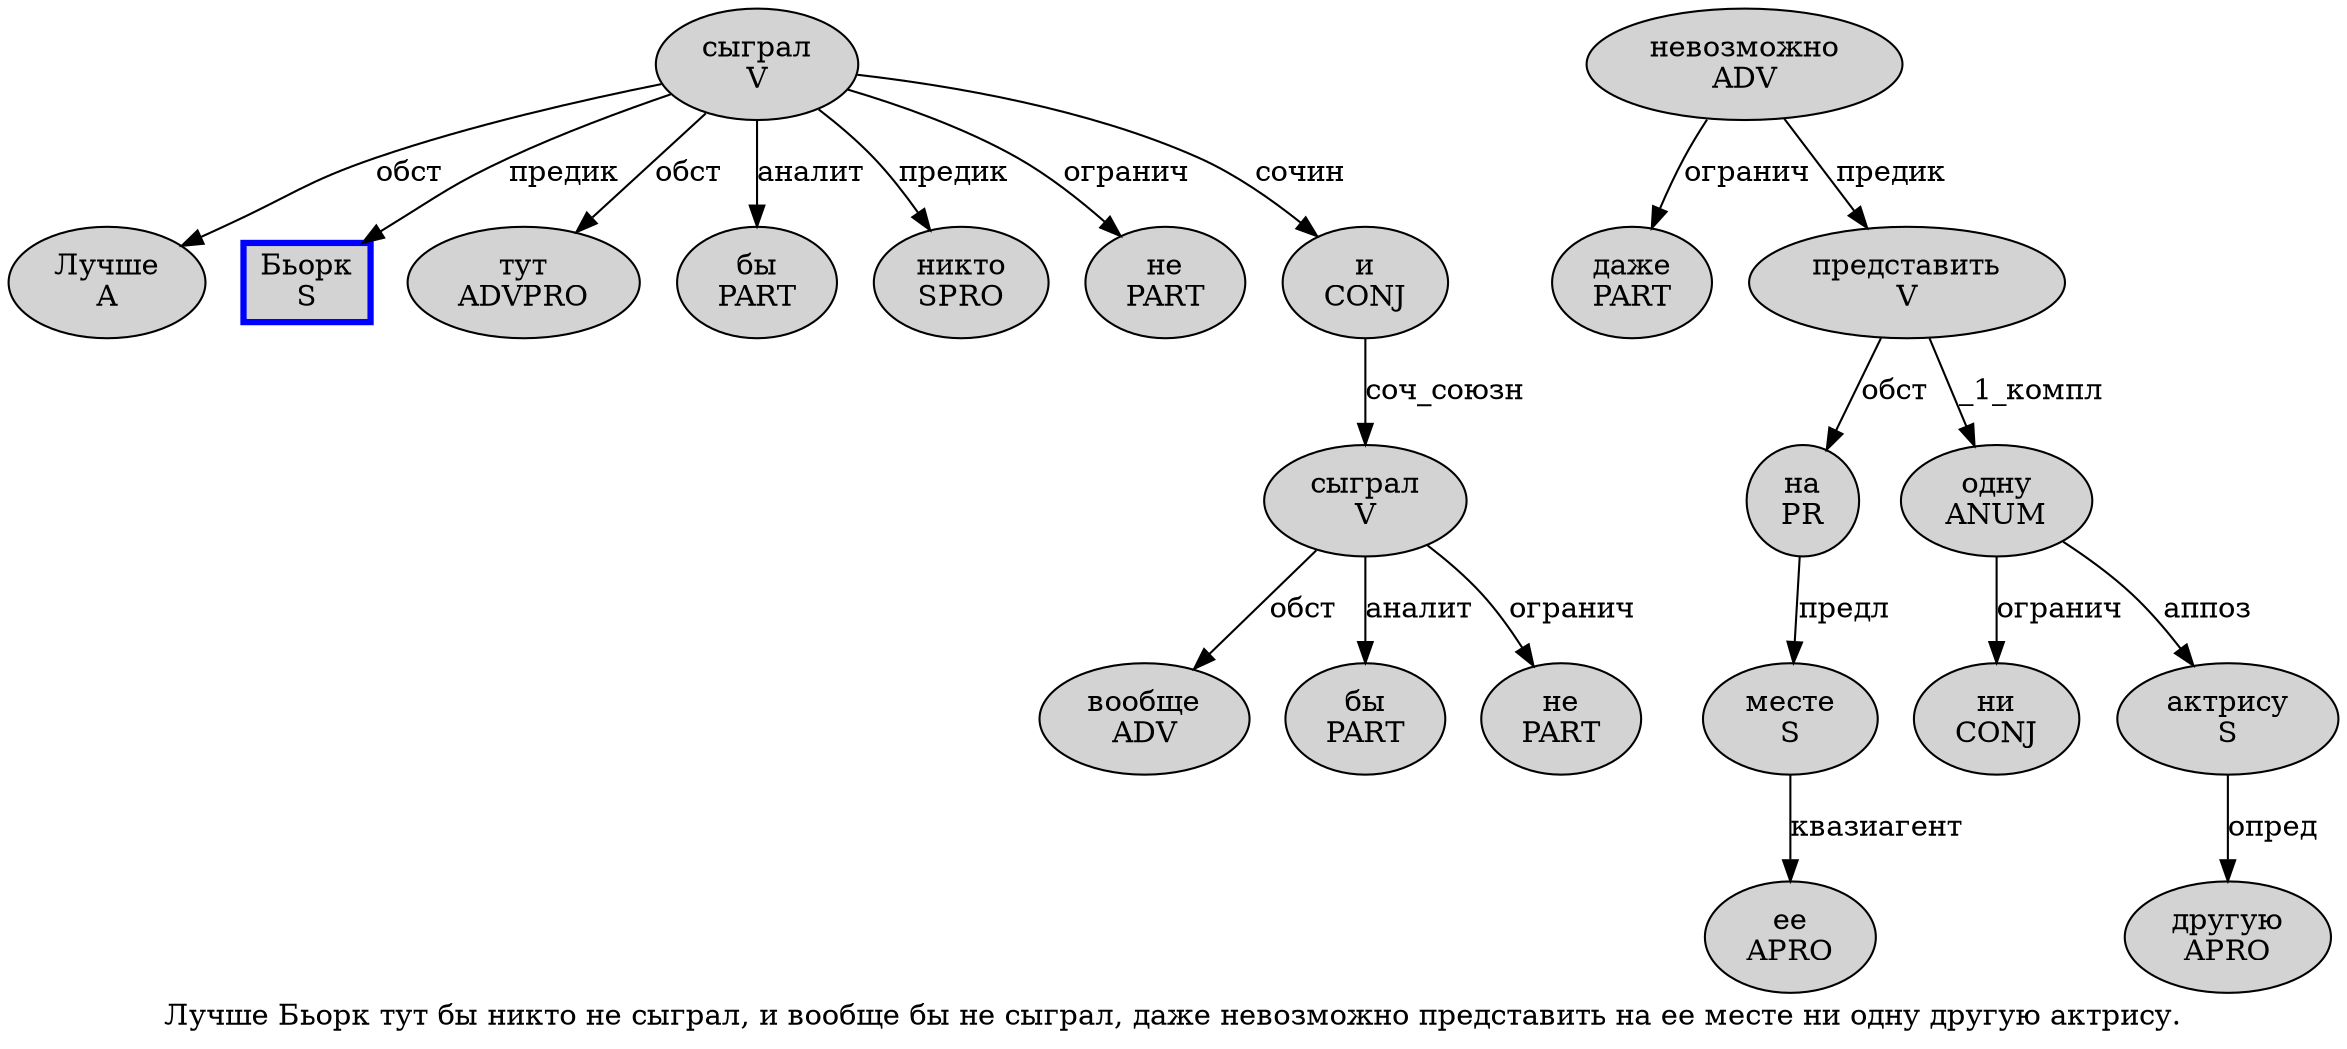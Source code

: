 digraph SENTENCE_1764 {
	graph [label="Лучше Бьорк тут бы никто не сыграл, и вообще бы не сыграл, даже невозможно представить на ее месте ни одну другую актрису."]
	node [style=filled]
		0 [label="Лучше
A" color="" fillcolor=lightgray penwidth=1 shape=ellipse]
		1 [label="Бьорк
S" color=blue fillcolor=lightgray penwidth=3 shape=box]
		2 [label="тут
ADVPRO" color="" fillcolor=lightgray penwidth=1 shape=ellipse]
		3 [label="бы
PART" color="" fillcolor=lightgray penwidth=1 shape=ellipse]
		4 [label="никто
SPRO" color="" fillcolor=lightgray penwidth=1 shape=ellipse]
		5 [label="не
PART" color="" fillcolor=lightgray penwidth=1 shape=ellipse]
		6 [label="сыграл
V" color="" fillcolor=lightgray penwidth=1 shape=ellipse]
		8 [label="и
CONJ" color="" fillcolor=lightgray penwidth=1 shape=ellipse]
		9 [label="вообще
ADV" color="" fillcolor=lightgray penwidth=1 shape=ellipse]
		10 [label="бы
PART" color="" fillcolor=lightgray penwidth=1 shape=ellipse]
		11 [label="не
PART" color="" fillcolor=lightgray penwidth=1 shape=ellipse]
		12 [label="сыграл
V" color="" fillcolor=lightgray penwidth=1 shape=ellipse]
		14 [label="даже
PART" color="" fillcolor=lightgray penwidth=1 shape=ellipse]
		15 [label="невозможно
ADV" color="" fillcolor=lightgray penwidth=1 shape=ellipse]
		16 [label="представить
V" color="" fillcolor=lightgray penwidth=1 shape=ellipse]
		17 [label="на
PR" color="" fillcolor=lightgray penwidth=1 shape=ellipse]
		18 [label="ее
APRO" color="" fillcolor=lightgray penwidth=1 shape=ellipse]
		19 [label="месте
S" color="" fillcolor=lightgray penwidth=1 shape=ellipse]
		20 [label="ни
CONJ" color="" fillcolor=lightgray penwidth=1 shape=ellipse]
		21 [label="одну
ANUM" color="" fillcolor=lightgray penwidth=1 shape=ellipse]
		22 [label="другую
APRO" color="" fillcolor=lightgray penwidth=1 shape=ellipse]
		23 [label="актрису
S" color="" fillcolor=lightgray penwidth=1 shape=ellipse]
			6 -> 0 [label="обст"]
			6 -> 1 [label="предик"]
			6 -> 2 [label="обст"]
			6 -> 3 [label="аналит"]
			6 -> 4 [label="предик"]
			6 -> 5 [label="огранич"]
			6 -> 8 [label="сочин"]
			8 -> 12 [label="соч_союзн"]
			19 -> 18 [label="квазиагент"]
			21 -> 20 [label="огранич"]
			21 -> 23 [label="аппоз"]
			12 -> 9 [label="обст"]
			12 -> 10 [label="аналит"]
			12 -> 11 [label="огранич"]
			23 -> 22 [label="опред"]
			15 -> 14 [label="огранич"]
			15 -> 16 [label="предик"]
			16 -> 17 [label="обст"]
			16 -> 21 [label="_1_компл"]
			17 -> 19 [label="предл"]
}
